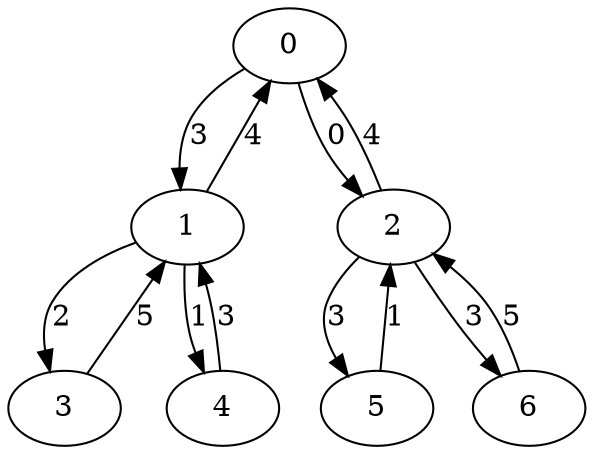 strict digraph "" {
	0 -> 1	[label=3];
	0 -> 2	[label=0];
	1 -> 0	[label=4];
	1 -> 3	[label=2];
	1 -> 4	[label=1];
	2 -> 0	[label=4];
	2 -> 5	[label=3];
	2 -> 6	[label=3];
	3 -> 1	[label=5];
	4 -> 1	[label=3];
	5 -> 2	[label=1];
	6 -> 2	[label=5];
}
